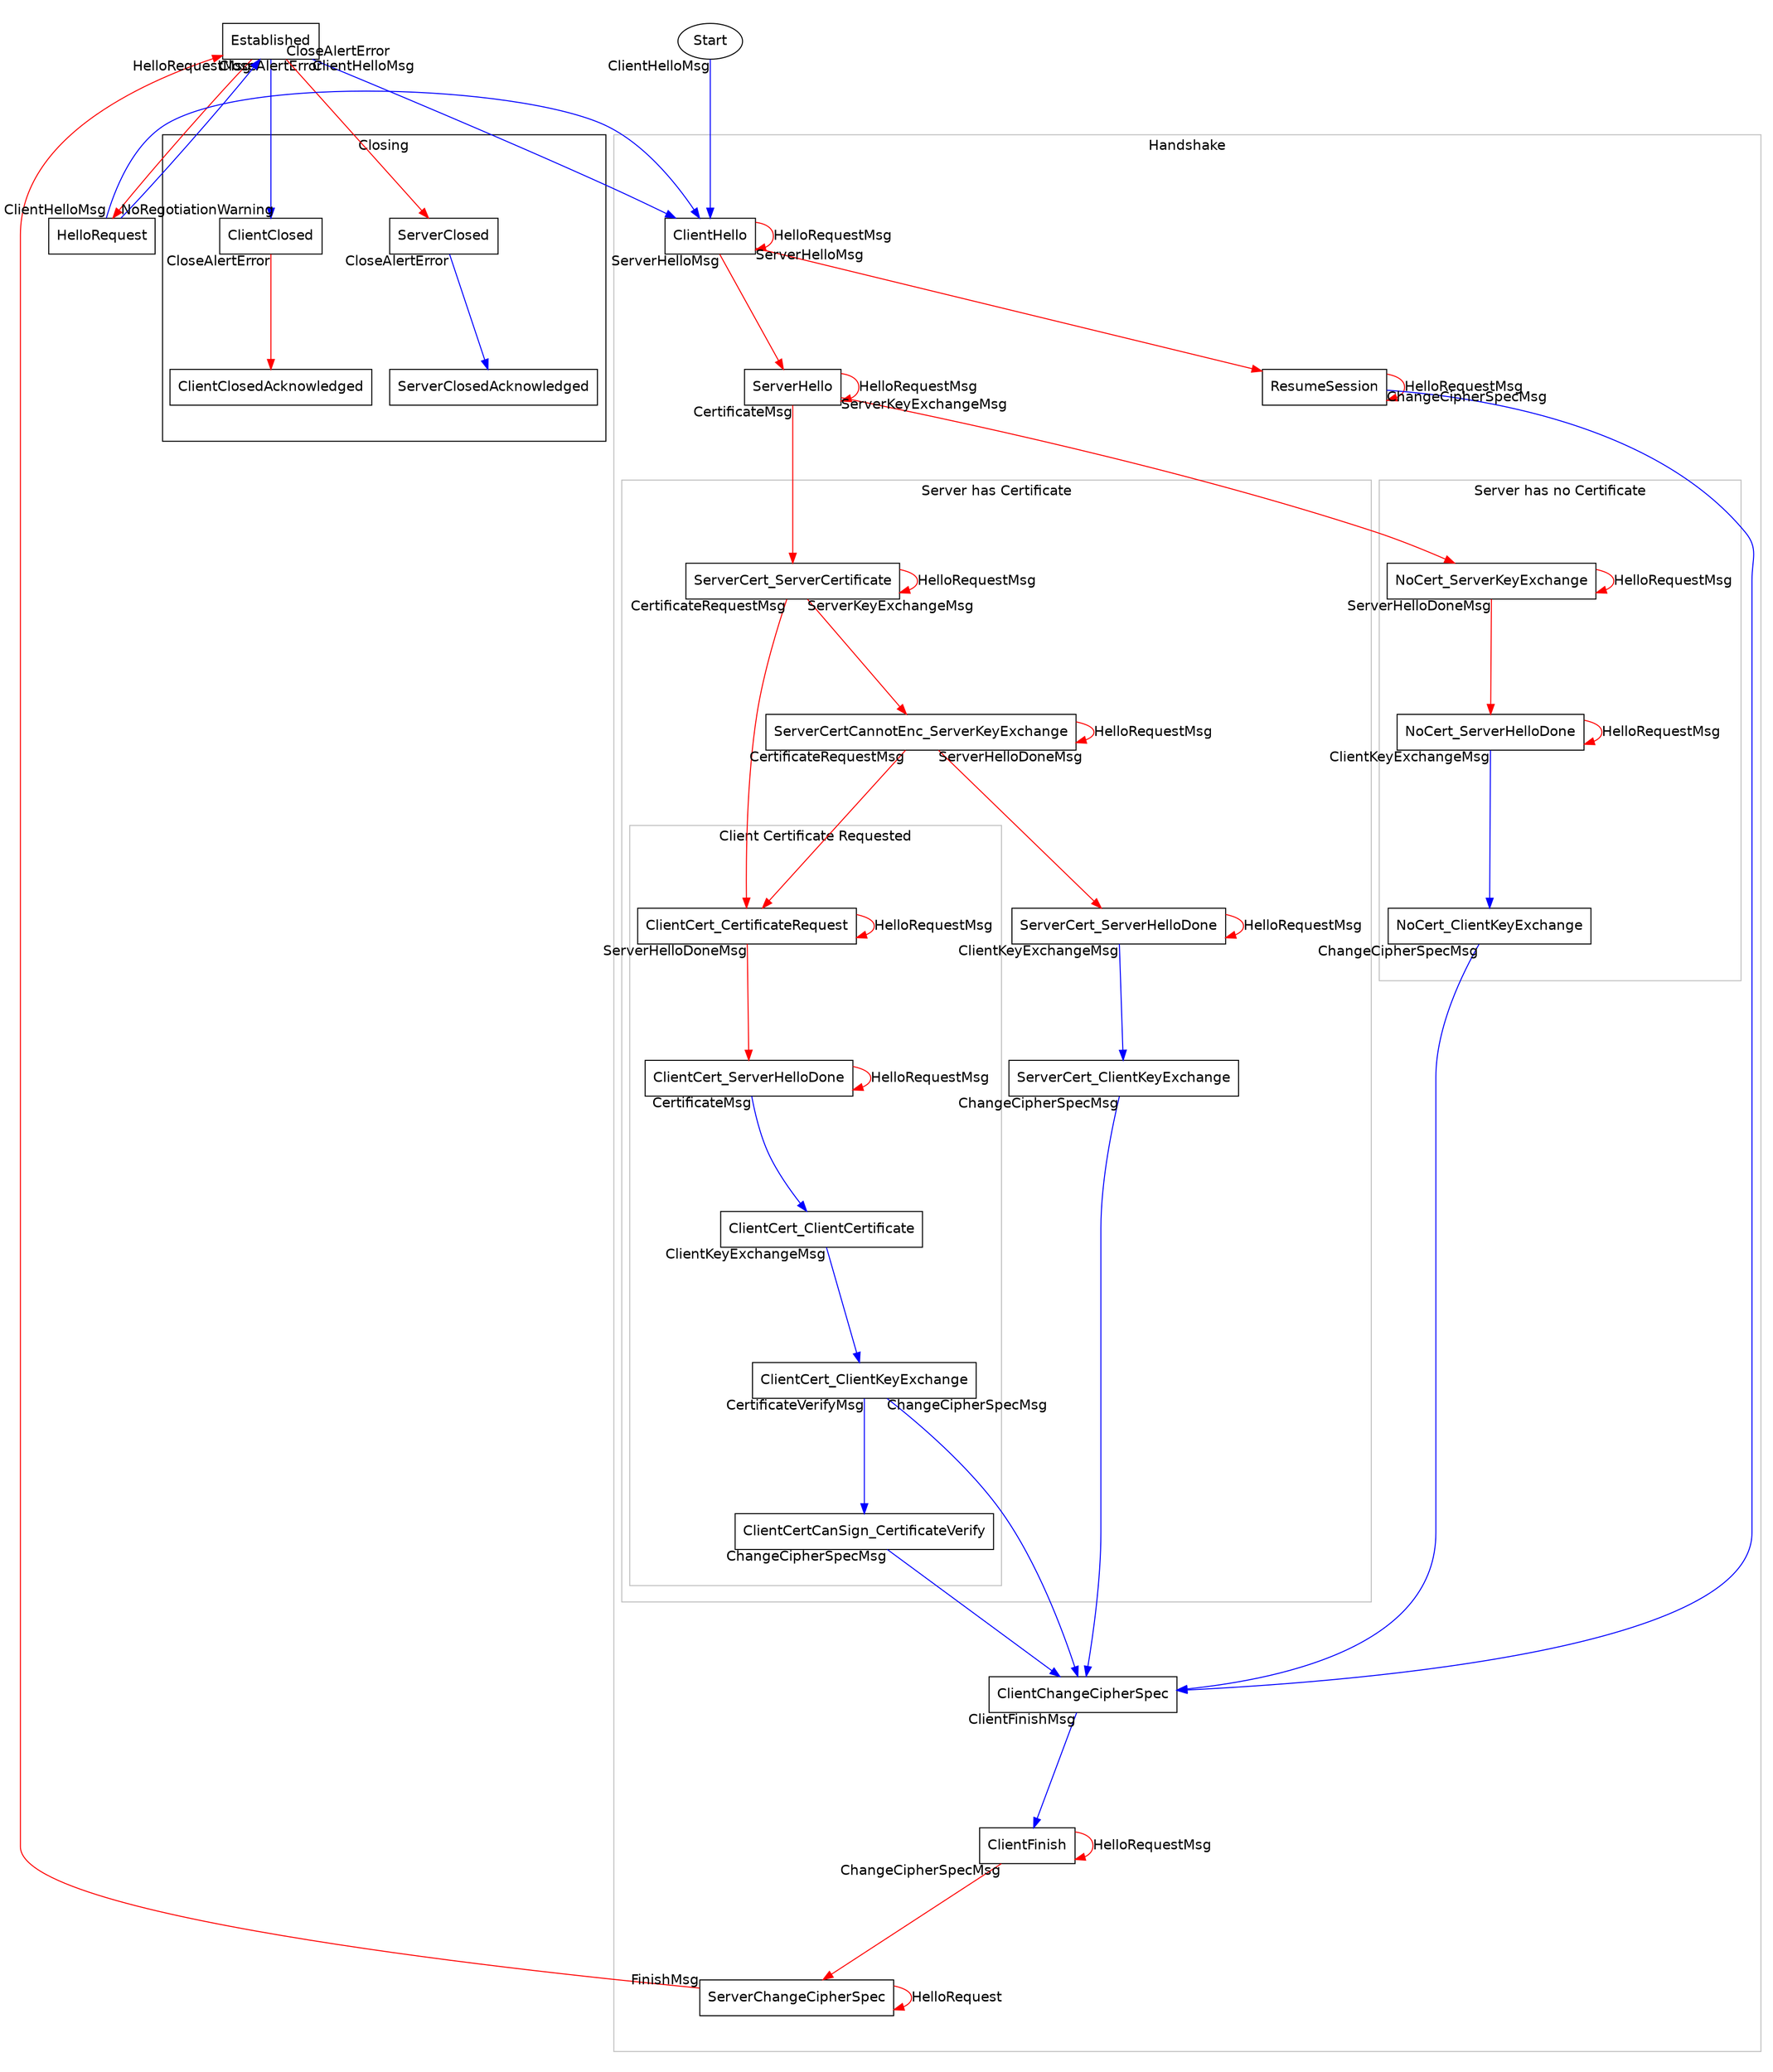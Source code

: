 digraph {
    ratio=1.2

    graph [fontname = "helvetica"]
    node [fontname = "helvetica", shape=record]
    edge [fontname = "helvetica"]

    subgraph cluster_handshake {
        label=Handshake
        color=gray

        /* client */
        ClientHello -> ServerHello [taillabel=ServerHelloMsg, color=red]
        ClientHello -> ResumeSession [taillabel=ServerHelloMsg, color=red]
        ClientHello -> ClientHello [label=HelloRequestMsg, color=red] # Ignore

        /* server */
        ServerHello -> ServerHello [label=HelloRequestMsg, color=red] # Ignore

        ResumeSession -> ResumeSession [label=HelloRequestMsg, color=red] # Ignore
        ResumeSession -> ClientChangeCipherSpec [taillabel=ChangeCipherSpecMsg, color=blue] # Session ID ok

        ServerHello -> ServerCert_ServerCertificate [taillabel=CertificateMsg, color=red]
        subgraph cluster_server_cert {
            label="Server has Certificate"
            ServerCert_ServerCertificate -> ClientCert_CertificateRequest [taillabel=CertificateRequestMsg, color=red]
            ServerCert_ServerCertificate -> ServerCertCannotEnc_ServerKeyExchange [taillabel=ServerKeyExchangeMsg, color=red]
            ServerCert_ServerCertificate -> ServerCert_ServerCertificate [label=HelloRequestMsg, color=red] # Ignore

            ServerCertCannotEnc_ServerKeyExchange -> ClientCert_CertificateRequest [taillabel=CertificateRequestMsg, color=red]
            ServerCertCannotEnc_ServerKeyExchange -> ServerCert_ServerHelloDone [taillabel=ServerHelloDoneMsg, color=red]
            ServerCertCannotEnc_ServerKeyExchange -> ServerCertCannotEnc_ServerKeyExchange [label=HelloRequestMsg, color=red] # Ignore

            ServerCert_ServerHelloDone -> ServerCert_ServerHelloDone [label=HelloRequestMsg, color=red] # Ignore

            subgraph cluster_client_cert {
                label="Client Certificate Requested"

                ClientCert_CertificateRequest -> ClientCert_ServerHelloDone [taillabel=ServerHelloDoneMsg, color=red]
                ClientCert_CertificateRequest -> ClientCert_CertificateRequest [label=HelloRequestMsg, color=red] # Ignore

                /* client */
                ClientCert_ServerHelloDone -> ClientCert_ClientCertificate [taillabel=CertificateMsg, color=blue]
                ClientCert_ServerHelloDone -> ClientCert_ServerHelloDone [label=HelloRequestMsg, color=red] # Ignore
                
                ClientCert_ClientCertificate -> ClientCert_ClientKeyExchange [taillabel=ClientKeyExchangeMsg, color=blue]

                ClientCert_ClientKeyExchange -> ClientCertCanSign_CertificateVerify [taillabel=CertificateVerifyMsg, color=blue]
            }

            /* NO CLIENT CERTIFICATE */
            /* client */
            ServerCert_ServerHelloDone -> ServerCert_ClientKeyExchange [taillabel=ClientKeyExchangeMsg, color=blue]
        }

        ServerHello -> NoCert_ServerKeyExchange [taillabel=ServerKeyExchangeMsg, color=red]
        subgraph cluster_no_server_cert {
            label="Server has no Certificate"

            NoCert_ServerKeyExchange -> NoCert_ServerHelloDone [taillabel=ServerHelloDoneMsg, color=red]
            NoCert_ServerKeyExchange -> NoCert_ServerKeyExchange [label=HelloRequestMsg, color=red] # Ignore

            NoCert_ServerHelloDone -> NoCert_ServerHelloDone [label=HelloRequestMsg, color=red] # Ignore

            /* client */
            NoCert_ServerHelloDone -> NoCert_ClientKeyExchange [taillabel=ClientKeyExchangeMsg, color=blue]
        }

        NoCert_ClientKeyExchange -> ClientChangeCipherSpec [taillabel=ChangeCipherSpecMsg, color=blue]
        ServerCert_ClientKeyExchange -> ClientChangeCipherSpec [taillabel=ChangeCipherSpecMsg, color=blue]
        ClientCert_ClientKeyExchange -> ClientChangeCipherSpec [taillabel=ChangeCipherSpecMsg, color=blue]
        ClientCertCanSign_CertificateVerify -> ClientChangeCipherSpec [taillabel=ChangeCipherSpecMsg, color=blue]

        ClientChangeCipherSpec -> ClientFinish [taillabel=ClientFinishMsg, color=blue]

        /* Server */
        ClientFinish -> ServerChangeCipherSpec [taillabel=ChangeCipherSpecMsg, color=red]
        ClientFinish -> ClientFinish [label=HelloRequestMsg, color=red] # Ignore
    }

    Start[shape=ellipse]
    Start -> ClientHello [taillabel=ClientHelloMsg, color=blue]

    ServerChangeCipherSpec -> Established [taillabel=FinishMsg, color=red]
    ServerChangeCipherSpec -> ServerChangeCipherSpec [label=HelloRequest, color=red]

    Established -> ClientHello [taillabel=ClientHelloMsg, color=blue]
    Established -> HelloRequest [taillabel=HelloRequestMsg, color=red]

    HelloRequest -> Established [taillabel=NoRegotiationWarning, color=blue, constraint=false]
    HelloRequest -> ClientHello [taillabel=ClientHelloMsg, color=blue]

    subgraph cluster_close {
        label=Closing

        ClientClosed -> ClientClosedAcknowledged  [taillabel=CloseAlertError, color=red]

        ServerClosed -> ServerClosedAcknowledged  [taillabel=CloseAlertError, color=blue]
    }

    Established -> ServerClosed [taillabel=CloseAlertError, color=red]
    Established -> ClientClosed [taillabel=CloseAlertError, color=blue]
}


